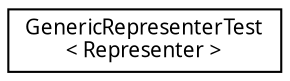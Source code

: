 digraph "Graphical Class Hierarchy"
{
  edge [fontname="FreeSans.ttf",fontsize="10",labelfontname="FreeSans.ttf",labelfontsize="10"];
  node [fontname="FreeSans.ttf",fontsize="10",shape=record];
  rankdir="LR";
  Node1 [label="GenericRepresenterTest\l\< Representer \>",height=0.2,width=0.4,color="black", fillcolor="white", style="filled",URL="$classGenericRepresenterTest.html"];
}
